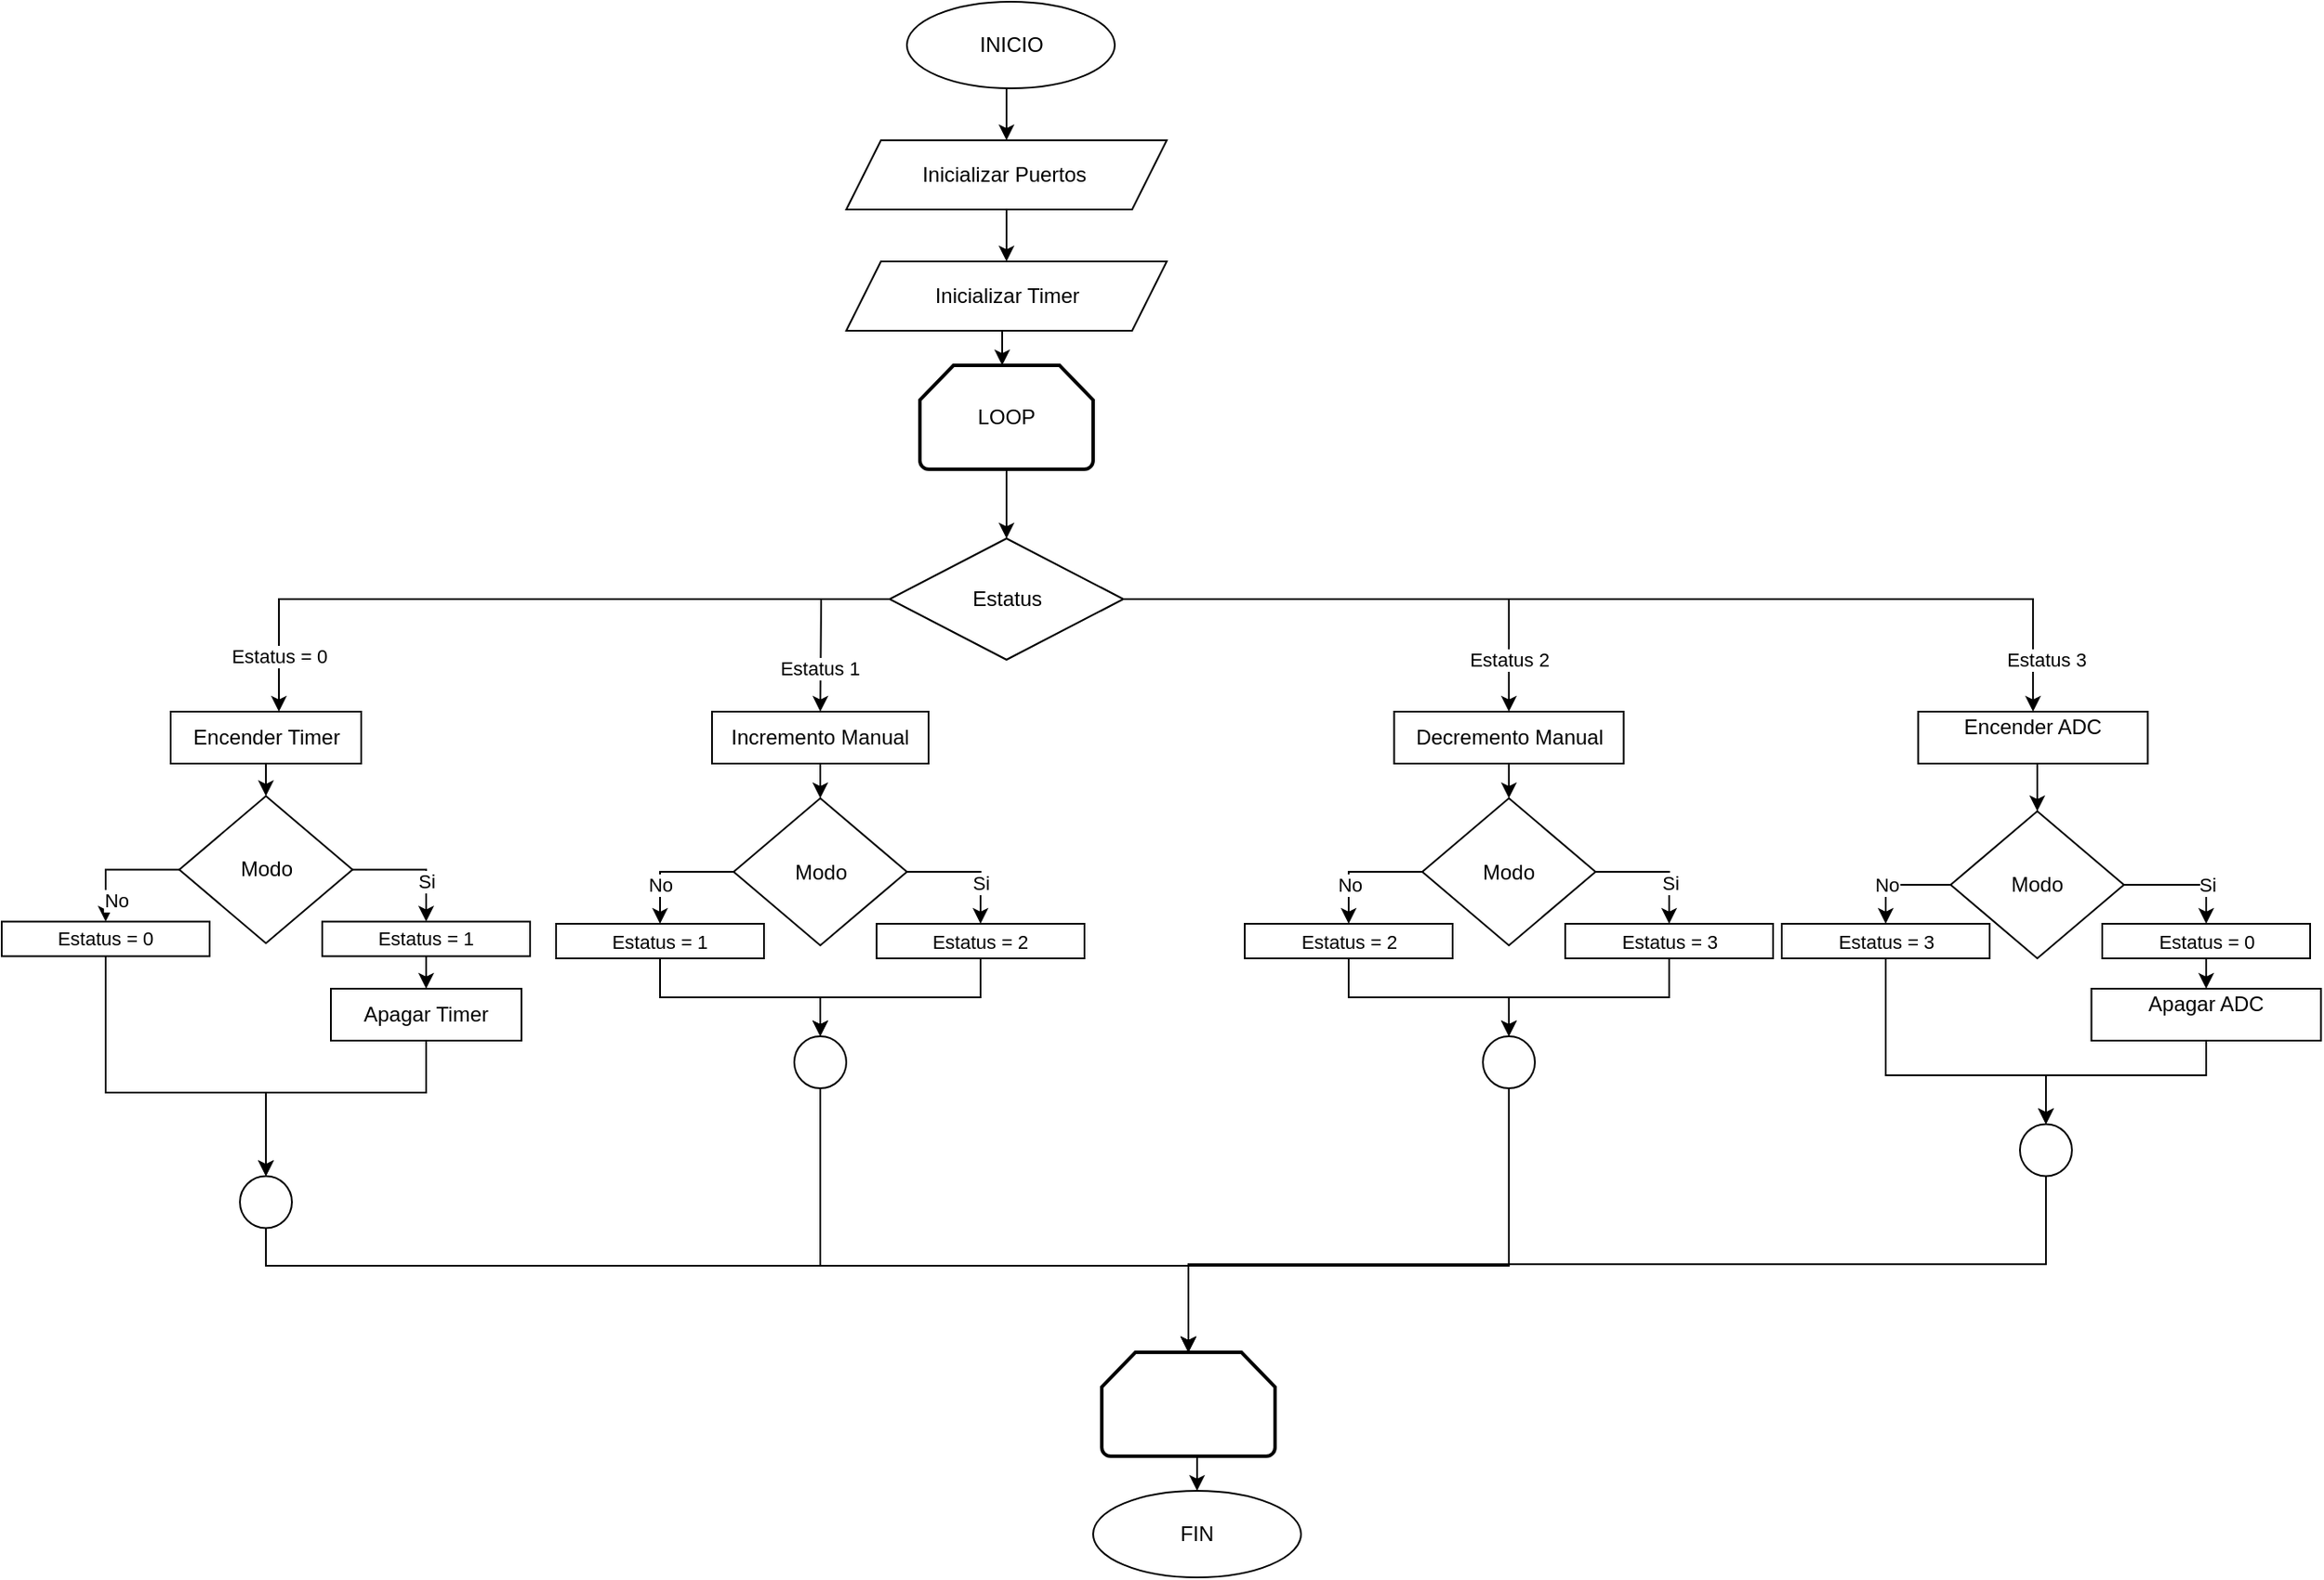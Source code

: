<mxfile version="13.7.9" type="device"><diagram id="RkzGUc-kI-moD2gNVPd8" name="Página-1"><mxGraphModel dx="2031" dy="1174" grid="1" gridSize="10" guides="1" tooltips="1" connect="1" arrows="1" fold="1" page="1" pageScale="1" pageWidth="827" pageHeight="1169" math="0" shadow="0"><root><mxCell id="0"/><mxCell id="1" parent="0"/><mxCell id="6w7ksUkx7kXePMUprL4W-3" style="edgeStyle=orthogonalEdgeStyle;rounded=0;orthogonalLoop=1;jettySize=auto;html=1;exitX=0.5;exitY=1;exitDx=0;exitDy=0;entryX=0.5;entryY=0;entryDx=0;entryDy=0;" edge="1" parent="1" source="VUDF60SN61y1hMehMgix-1" target="6w7ksUkx7kXePMUprL4W-1"><mxGeometry relative="1" as="geometry"/></mxCell><mxCell id="VUDF60SN61y1hMehMgix-1" value="INICIO" style="ellipse;whiteSpace=wrap;html=1;" parent="1" vertex="1"><mxGeometry x="542.5" y="20" width="120" height="50" as="geometry"/></mxCell><mxCell id="utSMOVzyPC9BEFkmDnKb-136" style="edgeStyle=orthogonalEdgeStyle;rounded=0;orthogonalLoop=1;jettySize=auto;html=1;exitX=0.5;exitY=1;exitDx=0;exitDy=0;exitPerimeter=0;" parent="1" source="VUDF60SN61y1hMehMgix-3" target="utSMOVzyPC9BEFkmDnKb-1" edge="1"><mxGeometry relative="1" as="geometry"/></mxCell><mxCell id="VUDF60SN61y1hMehMgix-3" value="LOOP" style="strokeWidth=2;html=1;shape=mxgraph.flowchart.loop_limit;whiteSpace=wrap;" parent="1" vertex="1"><mxGeometry x="550" y="230" width="100" height="60" as="geometry"/></mxCell><mxCell id="JSBFssbvFmGR2ezGC-rq-27" style="edgeStyle=orthogonalEdgeStyle;rounded=0;orthogonalLoop=1;jettySize=auto;html=1;exitX=0.5;exitY=1;exitDx=0;exitDy=0;exitPerimeter=0;entryX=0.5;entryY=0;entryDx=0;entryDy=0;" parent="1" source="VUDF60SN61y1hMehMgix-4" target="VUDF60SN61y1hMehMgix-5" edge="1"><mxGeometry relative="1" as="geometry"/></mxCell><mxCell id="VUDF60SN61y1hMehMgix-4" value="" style="strokeWidth=2;html=1;shape=mxgraph.flowchart.loop_limit;whiteSpace=wrap;" parent="1" vertex="1"><mxGeometry x="655" y="800" width="100" height="60" as="geometry"/></mxCell><mxCell id="VUDF60SN61y1hMehMgix-5" value="FIN" style="ellipse;whiteSpace=wrap;html=1;" parent="1" vertex="1"><mxGeometry x="650" y="880" width="120" height="50" as="geometry"/></mxCell><mxCell id="J6BRTuq1hJfzdSf7stNh-5" style="edgeStyle=orthogonalEdgeStyle;rounded=0;orthogonalLoop=1;jettySize=auto;html=1;exitX=0.5;exitY=1;exitDx=0;exitDy=0;entryX=0.5;entryY=0;entryDx=0;entryDy=0;" parent="1" source="JSBFssbvFmGR2ezGC-rq-1" edge="1"><mxGeometry relative="1" as="geometry"><mxPoint x="597.5" y="230" as="targetPoint"/></mxGeometry></mxCell><mxCell id="JSBFssbvFmGR2ezGC-rq-1" value="Inicializar Timer" style="shape=parallelogram;perimeter=parallelogramPerimeter;whiteSpace=wrap;html=1;fixedSize=1;" parent="1" vertex="1"><mxGeometry x="507.5" y="170" width="185" height="40" as="geometry"/></mxCell><mxCell id="utSMOVzyPC9BEFkmDnKb-2" style="edgeStyle=orthogonalEdgeStyle;rounded=0;orthogonalLoop=1;jettySize=auto;html=1;exitX=0;exitY=0.5;exitDx=0;exitDy=0;" parent="1" source="utSMOVzyPC9BEFkmDnKb-1" edge="1" target="utSMOVzyPC9BEFkmDnKb-6"><mxGeometry relative="1" as="geometry"><mxPoint x="240" y="430" as="targetPoint"/><Array as="points"><mxPoint x="180" y="365"/></Array></mxGeometry></mxCell><mxCell id="utSMOVzyPC9BEFkmDnKb-4" value="Estatus = 0" style="edgeLabel;html=1;align=center;verticalAlign=middle;resizable=0;points=[];" parent="utSMOVzyPC9BEFkmDnKb-2" vertex="1" connectable="0"><mxGeometry x="0.918" relative="1" as="geometry"><mxPoint y="-15.39" as="offset"/></mxGeometry></mxCell><mxCell id="utSMOVzyPC9BEFkmDnKb-38" style="edgeStyle=orthogonalEdgeStyle;rounded=0;orthogonalLoop=1;jettySize=auto;html=1;exitX=0;exitY=0.5;exitDx=0;exitDy=0;" parent="1" source="utSMOVzyPC9BEFkmDnKb-1" edge="1"><mxGeometry relative="1" as="geometry"><mxPoint x="492.5" y="430" as="targetPoint"/></mxGeometry></mxCell><mxCell id="utSMOVzyPC9BEFkmDnKb-39" value="Estatus 1" style="edgeLabel;html=1;align=center;verticalAlign=middle;resizable=0;points=[];" parent="utSMOVzyPC9BEFkmDnKb-38" vertex="1" connectable="0"><mxGeometry x="0.521" y="-1" relative="1" as="geometry"><mxPoint as="offset"/></mxGeometry></mxCell><mxCell id="utSMOVzyPC9BEFkmDnKb-83" style="edgeStyle=orthogonalEdgeStyle;rounded=0;orthogonalLoop=1;jettySize=auto;html=1;exitX=1;exitY=0.5;exitDx=0;exitDy=0;entryX=0.5;entryY=0;entryDx=0;entryDy=0;" parent="1" source="utSMOVzyPC9BEFkmDnKb-1" target="utSMOVzyPC9BEFkmDnKb-58" edge="1"><mxGeometry relative="1" as="geometry"/></mxCell><mxCell id="utSMOVzyPC9BEFkmDnKb-131" style="edgeStyle=orthogonalEdgeStyle;rounded=0;orthogonalLoop=1;jettySize=auto;html=1;exitX=1;exitY=0.5;exitDx=0;exitDy=0;" parent="1" source="utSMOVzyPC9BEFkmDnKb-1" target="utSMOVzyPC9BEFkmDnKb-89" edge="1"><mxGeometry relative="1" as="geometry"/></mxCell><mxCell id="utSMOVzyPC9BEFkmDnKb-1" value="Estatus" style="rhombus;whiteSpace=wrap;html=1;" parent="1" vertex="1"><mxGeometry x="532.5" y="330" width="135" height="70" as="geometry"/></mxCell><mxCell id="6w7ksUkx7kXePMUprL4W-5" style="edgeStyle=orthogonalEdgeStyle;rounded=0;orthogonalLoop=1;jettySize=auto;html=1;exitX=0.5;exitY=1;exitDx=0;exitDy=0;entryX=0.5;entryY=0;entryDx=0;entryDy=0;" edge="1" parent="1" source="utSMOVzyPC9BEFkmDnKb-6" target="utSMOVzyPC9BEFkmDnKb-22"><mxGeometry relative="1" as="geometry"/></mxCell><mxCell id="utSMOVzyPC9BEFkmDnKb-6" value="Encender Timer" style="rounded=0;whiteSpace=wrap;html=1;" parent="1" vertex="1"><mxGeometry x="117.5" y="430" width="110" height="30" as="geometry"/></mxCell><mxCell id="utSMOVzyPC9BEFkmDnKb-18" style="edgeStyle=orthogonalEdgeStyle;rounded=0;orthogonalLoop=1;jettySize=auto;html=1;exitX=1;exitY=0.5;exitDx=0;exitDy=0;" parent="1" source="utSMOVzyPC9BEFkmDnKb-22" target="utSMOVzyPC9BEFkmDnKb-24" edge="1"><mxGeometry relative="1" as="geometry"><mxPoint x="265" y="581.25" as="targetPoint"/></mxGeometry></mxCell><mxCell id="utSMOVzyPC9BEFkmDnKb-19" value="Si" style="edgeLabel;html=1;align=center;verticalAlign=middle;resizable=0;points=[];" parent="utSMOVzyPC9BEFkmDnKb-18" vertex="1" connectable="0"><mxGeometry x="0.633" y="1" relative="1" as="geometry"><mxPoint x="-1.01" y="-9.87" as="offset"/></mxGeometry></mxCell><mxCell id="utSMOVzyPC9BEFkmDnKb-20" style="edgeStyle=orthogonalEdgeStyle;rounded=0;orthogonalLoop=1;jettySize=auto;html=1;exitX=0;exitY=0.5;exitDx=0;exitDy=0;" parent="1" source="utSMOVzyPC9BEFkmDnKb-22" target="utSMOVzyPC9BEFkmDnKb-26" edge="1"><mxGeometry relative="1" as="geometry"/></mxCell><mxCell id="utSMOVzyPC9BEFkmDnKb-21" value="No" style="edgeLabel;html=1;align=center;verticalAlign=middle;resizable=0;points=[];" parent="utSMOVzyPC9BEFkmDnKb-20" vertex="1" connectable="0"><mxGeometry x="0.022" y="17" relative="1" as="geometry"><mxPoint as="offset"/></mxGeometry></mxCell><mxCell id="utSMOVzyPC9BEFkmDnKb-22" value="Modo" style="rhombus;whiteSpace=wrap;html=1;" parent="1" vertex="1"><mxGeometry x="122.5" y="478.75" width="100" height="85" as="geometry"/></mxCell><mxCell id="6w7ksUkx7kXePMUprL4W-7" style="edgeStyle=orthogonalEdgeStyle;rounded=0;orthogonalLoop=1;jettySize=auto;html=1;exitX=0.5;exitY=1;exitDx=0;exitDy=0;entryX=0.5;entryY=0;entryDx=0;entryDy=0;" edge="1" parent="1" source="utSMOVzyPC9BEFkmDnKb-24" target="6w7ksUkx7kXePMUprL4W-6"><mxGeometry relative="1" as="geometry"/></mxCell><mxCell id="utSMOVzyPC9BEFkmDnKb-24" value="&lt;span style=&quot;font-size: 11px ; background-color: rgb(255 , 255 , 255)&quot;&gt;Estatus = 1&lt;/span&gt;" style="rounded=0;whiteSpace=wrap;html=1;" parent="1" vertex="1"><mxGeometry x="205" y="551.25" width="120" height="20" as="geometry"/></mxCell><mxCell id="utSMOVzyPC9BEFkmDnKb-30" style="edgeStyle=orthogonalEdgeStyle;rounded=0;orthogonalLoop=1;jettySize=auto;html=1;exitX=0.5;exitY=1;exitDx=0;exitDy=0;entryX=0.5;entryY=0;entryDx=0;entryDy=0;" parent="1" source="utSMOVzyPC9BEFkmDnKb-26" target="utSMOVzyPC9BEFkmDnKb-29" edge="1"><mxGeometry relative="1" as="geometry"><Array as="points"><mxPoint x="80" y="650"/><mxPoint x="173" y="650"/></Array></mxGeometry></mxCell><mxCell id="utSMOVzyPC9BEFkmDnKb-26" value="&lt;span style=&quot;font-size: 11px ; background-color: rgb(255 , 255 , 255)&quot;&gt;Estatus = 0&lt;/span&gt;" style="rounded=0;whiteSpace=wrap;html=1;" parent="1" vertex="1"><mxGeometry x="20" y="551.25" width="120" height="20" as="geometry"/></mxCell><mxCell id="6w7ksUkx7kXePMUprL4W-16" style="edgeStyle=orthogonalEdgeStyle;rounded=0;orthogonalLoop=1;jettySize=auto;html=1;exitX=0.5;exitY=1;exitDx=0;exitDy=0;" edge="1" parent="1" source="utSMOVzyPC9BEFkmDnKb-29" target="VUDF60SN61y1hMehMgix-4"><mxGeometry relative="1" as="geometry"><Array as="points"><mxPoint x="172" y="750"/><mxPoint x="705" y="750"/></Array></mxGeometry></mxCell><mxCell id="utSMOVzyPC9BEFkmDnKb-29" value="" style="ellipse;whiteSpace=wrap;html=1;aspect=fixed;" parent="1" vertex="1"><mxGeometry x="157.5" y="698.25" width="30" height="30" as="geometry"/></mxCell><mxCell id="6w7ksUkx7kXePMUprL4W-4" style="edgeStyle=orthogonalEdgeStyle;rounded=0;orthogonalLoop=1;jettySize=auto;html=1;exitX=0.5;exitY=1;exitDx=0;exitDy=0;entryX=0.5;entryY=0;entryDx=0;entryDy=0;" edge="1" parent="1" source="utSMOVzyPC9BEFkmDnKb-37" target="utSMOVzyPC9BEFkmDnKb-45"><mxGeometry relative="1" as="geometry"/></mxCell><mxCell id="utSMOVzyPC9BEFkmDnKb-37" value="&lt;div&gt;Incremento Manual&lt;/div&gt;" style="rounded=0;whiteSpace=wrap;html=1;" parent="1" vertex="1"><mxGeometry x="430" y="430" width="125" height="30" as="geometry"/></mxCell><mxCell id="utSMOVzyPC9BEFkmDnKb-41" style="edgeStyle=orthogonalEdgeStyle;rounded=0;orthogonalLoop=1;jettySize=auto;html=1;exitX=1;exitY=0.5;exitDx=0;exitDy=0;" parent="1" source="utSMOVzyPC9BEFkmDnKb-45" target="utSMOVzyPC9BEFkmDnKb-47" edge="1"><mxGeometry relative="1" as="geometry"><mxPoint x="585" y="582.5" as="targetPoint"/></mxGeometry></mxCell><mxCell id="utSMOVzyPC9BEFkmDnKb-42" value="Si" style="edgeLabel;html=1;align=center;verticalAlign=middle;resizable=0;points=[];" parent="utSMOVzyPC9BEFkmDnKb-41" vertex="1" connectable="0"><mxGeometry x="0.633" y="1" relative="1" as="geometry"><mxPoint x="-1.01" y="-9.87" as="offset"/></mxGeometry></mxCell><mxCell id="utSMOVzyPC9BEFkmDnKb-43" style="edgeStyle=orthogonalEdgeStyle;rounded=0;orthogonalLoop=1;jettySize=auto;html=1;exitX=0;exitY=0.5;exitDx=0;exitDy=0;" parent="1" source="utSMOVzyPC9BEFkmDnKb-45" target="utSMOVzyPC9BEFkmDnKb-49" edge="1"><mxGeometry relative="1" as="geometry"/></mxCell><mxCell id="utSMOVzyPC9BEFkmDnKb-44" value="No" style="edgeLabel;html=1;align=center;verticalAlign=middle;resizable=0;points=[];" parent="utSMOVzyPC9BEFkmDnKb-43" vertex="1" connectable="0"><mxGeometry x="0.022" y="17" relative="1" as="geometry"><mxPoint x="-5.53" y="-9.51" as="offset"/></mxGeometry></mxCell><mxCell id="utSMOVzyPC9BEFkmDnKb-45" value="Modo" style="rhombus;whiteSpace=wrap;html=1;" parent="1" vertex="1"><mxGeometry x="442.5" y="480" width="100" height="85" as="geometry"/></mxCell><mxCell id="utSMOVzyPC9BEFkmDnKb-46" style="edgeStyle=orthogonalEdgeStyle;rounded=0;orthogonalLoop=1;jettySize=auto;html=1;exitX=0.5;exitY=1;exitDx=0;exitDy=0;entryX=0.5;entryY=0;entryDx=0;entryDy=0;" parent="1" source="utSMOVzyPC9BEFkmDnKb-47" target="utSMOVzyPC9BEFkmDnKb-50" edge="1"><mxGeometry relative="1" as="geometry"/></mxCell><mxCell id="utSMOVzyPC9BEFkmDnKb-47" value="&lt;span style=&quot;font-size: 11px ; background-color: rgb(255 , 255 , 255)&quot;&gt;Estatus = 2&lt;/span&gt;" style="rounded=0;whiteSpace=wrap;html=1;" parent="1" vertex="1"><mxGeometry x="525" y="552.5" width="120" height="20" as="geometry"/></mxCell><mxCell id="utSMOVzyPC9BEFkmDnKb-48" style="edgeStyle=orthogonalEdgeStyle;rounded=0;orthogonalLoop=1;jettySize=auto;html=1;exitX=0.5;exitY=1;exitDx=0;exitDy=0;entryX=0.5;entryY=0;entryDx=0;entryDy=0;" parent="1" source="utSMOVzyPC9BEFkmDnKb-49" target="utSMOVzyPC9BEFkmDnKb-50" edge="1"><mxGeometry relative="1" as="geometry"/></mxCell><mxCell id="utSMOVzyPC9BEFkmDnKb-49" value="&lt;span style=&quot;font-size: 11px ; background-color: rgb(255 , 255 , 255)&quot;&gt;Estatus = 1&lt;/span&gt;" style="rounded=0;whiteSpace=wrap;html=1;" parent="1" vertex="1"><mxGeometry x="340" y="552.5" width="120" height="20" as="geometry"/></mxCell><mxCell id="6w7ksUkx7kXePMUprL4W-17" style="edgeStyle=orthogonalEdgeStyle;rounded=0;orthogonalLoop=1;jettySize=auto;html=1;exitX=0.5;exitY=1;exitDx=0;exitDy=0;" edge="1" parent="1" source="utSMOVzyPC9BEFkmDnKb-50" target="VUDF60SN61y1hMehMgix-4"><mxGeometry relative="1" as="geometry"><Array as="points"><mxPoint x="492" y="750"/><mxPoint x="705" y="750"/></Array></mxGeometry></mxCell><mxCell id="utSMOVzyPC9BEFkmDnKb-50" value="" style="ellipse;whiteSpace=wrap;html=1;aspect=fixed;" parent="1" vertex="1"><mxGeometry x="477.5" y="617.5" width="30" height="30" as="geometry"/></mxCell><mxCell id="6w7ksUkx7kXePMUprL4W-9" style="edgeStyle=orthogonalEdgeStyle;rounded=0;orthogonalLoop=1;jettySize=auto;html=1;exitX=0.5;exitY=1;exitDx=0;exitDy=0;entryX=0.5;entryY=0;entryDx=0;entryDy=0;" edge="1" parent="1" source="utSMOVzyPC9BEFkmDnKb-58" target="utSMOVzyPC9BEFkmDnKb-76"><mxGeometry relative="1" as="geometry"/></mxCell><mxCell id="utSMOVzyPC9BEFkmDnKb-58" value="Decremento Manual" style="rounded=0;whiteSpace=wrap;html=1;" parent="1" vertex="1"><mxGeometry x="823.75" y="430" width="132.5" height="30" as="geometry"/></mxCell><mxCell id="utSMOVzyPC9BEFkmDnKb-72" style="edgeStyle=orthogonalEdgeStyle;rounded=0;orthogonalLoop=1;jettySize=auto;html=1;exitX=1;exitY=0.5;exitDx=0;exitDy=0;" parent="1" source="utSMOVzyPC9BEFkmDnKb-76" target="utSMOVzyPC9BEFkmDnKb-78" edge="1"><mxGeometry relative="1" as="geometry"><mxPoint x="982.5" y="582.5" as="targetPoint"/></mxGeometry></mxCell><mxCell id="utSMOVzyPC9BEFkmDnKb-73" value="Si" style="edgeLabel;html=1;align=center;verticalAlign=middle;resizable=0;points=[];" parent="utSMOVzyPC9BEFkmDnKb-72" vertex="1" connectable="0"><mxGeometry x="0.633" y="1" relative="1" as="geometry"><mxPoint x="-1.01" y="-9.87" as="offset"/></mxGeometry></mxCell><mxCell id="utSMOVzyPC9BEFkmDnKb-74" style="edgeStyle=orthogonalEdgeStyle;rounded=0;orthogonalLoop=1;jettySize=auto;html=1;exitX=0;exitY=0.5;exitDx=0;exitDy=0;" parent="1" source="utSMOVzyPC9BEFkmDnKb-76" target="utSMOVzyPC9BEFkmDnKb-80" edge="1"><mxGeometry relative="1" as="geometry"/></mxCell><mxCell id="utSMOVzyPC9BEFkmDnKb-75" value="No" style="edgeLabel;html=1;align=center;verticalAlign=middle;resizable=0;points=[];" parent="utSMOVzyPC9BEFkmDnKb-74" vertex="1" connectable="0"><mxGeometry x="0.022" y="17" relative="1" as="geometry"><mxPoint x="-5.41" y="-9.5" as="offset"/></mxGeometry></mxCell><mxCell id="utSMOVzyPC9BEFkmDnKb-76" value="Modo" style="rhombus;whiteSpace=wrap;html=1;" parent="1" vertex="1"><mxGeometry x="840" y="480" width="100" height="85" as="geometry"/></mxCell><mxCell id="utSMOVzyPC9BEFkmDnKb-77" style="edgeStyle=orthogonalEdgeStyle;rounded=0;orthogonalLoop=1;jettySize=auto;html=1;exitX=0.5;exitY=1;exitDx=0;exitDy=0;entryX=0.5;entryY=0;entryDx=0;entryDy=0;" parent="1" source="utSMOVzyPC9BEFkmDnKb-78" target="utSMOVzyPC9BEFkmDnKb-81" edge="1"><mxGeometry relative="1" as="geometry"/></mxCell><mxCell id="utSMOVzyPC9BEFkmDnKb-78" value="&lt;span style=&quot;font-size: 11px ; background-color: rgb(255 , 255 , 255)&quot;&gt;Estatus = 3&lt;/span&gt;" style="rounded=0;whiteSpace=wrap;html=1;" parent="1" vertex="1"><mxGeometry x="922.5" y="552.5" width="120" height="20" as="geometry"/></mxCell><mxCell id="utSMOVzyPC9BEFkmDnKb-79" style="edgeStyle=orthogonalEdgeStyle;rounded=0;orthogonalLoop=1;jettySize=auto;html=1;exitX=0.5;exitY=1;exitDx=0;exitDy=0;entryX=0.5;entryY=0;entryDx=0;entryDy=0;" parent="1" source="utSMOVzyPC9BEFkmDnKb-80" target="utSMOVzyPC9BEFkmDnKb-81" edge="1"><mxGeometry relative="1" as="geometry"/></mxCell><mxCell id="utSMOVzyPC9BEFkmDnKb-80" value="&lt;span style=&quot;font-size: 11px ; background-color: rgb(255 , 255 , 255)&quot;&gt;Estatus = 2&lt;/span&gt;" style="rounded=0;whiteSpace=wrap;html=1;" parent="1" vertex="1"><mxGeometry x="737.5" y="552.5" width="120" height="20" as="geometry"/></mxCell><mxCell id="6w7ksUkx7kXePMUprL4W-18" style="edgeStyle=orthogonalEdgeStyle;rounded=0;orthogonalLoop=1;jettySize=auto;html=1;exitX=0.5;exitY=1;exitDx=0;exitDy=0;entryX=0.5;entryY=0;entryDx=0;entryDy=0;entryPerimeter=0;" edge="1" parent="1" source="utSMOVzyPC9BEFkmDnKb-81" target="VUDF60SN61y1hMehMgix-4"><mxGeometry relative="1" as="geometry"><Array as="points"><mxPoint x="890" y="750"/><mxPoint x="705" y="750"/></Array></mxGeometry></mxCell><mxCell id="utSMOVzyPC9BEFkmDnKb-81" value="" style="ellipse;whiteSpace=wrap;html=1;aspect=fixed;" parent="1" vertex="1"><mxGeometry x="875" y="617.5" width="30" height="30" as="geometry"/></mxCell><mxCell id="utSMOVzyPC9BEFkmDnKb-84" value="Estatus 2" style="edgeLabel;html=1;align=center;verticalAlign=middle;resizable=0;points=[];" parent="1" vertex="1" connectable="0"><mxGeometry x="890" y="400" as="geometry"/></mxCell><mxCell id="6w7ksUkx7kXePMUprL4W-10" style="edgeStyle=orthogonalEdgeStyle;rounded=0;orthogonalLoop=1;jettySize=auto;html=1;exitX=0.5;exitY=1;exitDx=0;exitDy=0;entryX=0.5;entryY=0;entryDx=0;entryDy=0;" edge="1" parent="1" source="utSMOVzyPC9BEFkmDnKb-89" target="utSMOVzyPC9BEFkmDnKb-107"><mxGeometry relative="1" as="geometry"/></mxCell><mxCell id="utSMOVzyPC9BEFkmDnKb-89" value="Encender ADC&lt;br&gt;&lt;p class=&quot;MsoNormal&quot;&gt;&lt;/p&gt;" style="rounded=0;whiteSpace=wrap;html=1;" parent="1" vertex="1"><mxGeometry x="1126.25" y="430" width="132.5" height="30" as="geometry"/></mxCell><mxCell id="utSMOVzyPC9BEFkmDnKb-103" style="edgeStyle=orthogonalEdgeStyle;rounded=0;orthogonalLoop=1;jettySize=auto;html=1;exitX=1;exitY=0.5;exitDx=0;exitDy=0;" parent="1" source="utSMOVzyPC9BEFkmDnKb-107" target="utSMOVzyPC9BEFkmDnKb-109" edge="1"><mxGeometry relative="1" as="geometry"><mxPoint x="1292.5" y="582.5" as="targetPoint"/></mxGeometry></mxCell><mxCell id="utSMOVzyPC9BEFkmDnKb-104" value="Si" style="edgeLabel;html=1;align=center;verticalAlign=middle;resizable=0;points=[];" parent="utSMOVzyPC9BEFkmDnKb-103" vertex="1" connectable="0"><mxGeometry x="0.633" y="1" relative="1" as="geometry"><mxPoint x="-1.01" y="-9.87" as="offset"/></mxGeometry></mxCell><mxCell id="utSMOVzyPC9BEFkmDnKb-105" style="edgeStyle=orthogonalEdgeStyle;rounded=0;orthogonalLoop=1;jettySize=auto;html=1;exitX=0;exitY=0.5;exitDx=0;exitDy=0;" parent="1" source="utSMOVzyPC9BEFkmDnKb-107" target="utSMOVzyPC9BEFkmDnKb-111" edge="1"><mxGeometry relative="1" as="geometry"/></mxCell><mxCell id="utSMOVzyPC9BEFkmDnKb-106" value="No" style="edgeLabel;html=1;align=center;verticalAlign=middle;resizable=0;points=[];" parent="utSMOVzyPC9BEFkmDnKb-105" vertex="1" connectable="0"><mxGeometry x="0.022" y="17" relative="1" as="geometry"><mxPoint x="-6.83" y="-17" as="offset"/></mxGeometry></mxCell><mxCell id="utSMOVzyPC9BEFkmDnKb-107" value="Modo" style="rhombus;whiteSpace=wrap;html=1;" parent="1" vertex="1"><mxGeometry x="1145" y="487.5" width="100" height="85" as="geometry"/></mxCell><mxCell id="6w7ksUkx7kXePMUprL4W-12" style="edgeStyle=orthogonalEdgeStyle;rounded=0;orthogonalLoop=1;jettySize=auto;html=1;exitX=0.5;exitY=1;exitDx=0;exitDy=0;entryX=0.5;entryY=0;entryDx=0;entryDy=0;" edge="1" parent="1" source="utSMOVzyPC9BEFkmDnKb-109" target="6w7ksUkx7kXePMUprL4W-11"><mxGeometry relative="1" as="geometry"/></mxCell><mxCell id="utSMOVzyPC9BEFkmDnKb-109" value="&lt;span style=&quot;font-size: 11px ; background-color: rgb(255 , 255 , 255)&quot;&gt;Estatus = 0&lt;/span&gt;" style="rounded=0;whiteSpace=wrap;html=1;" parent="1" vertex="1"><mxGeometry x="1232.5" y="552.5" width="120" height="20" as="geometry"/></mxCell><mxCell id="6w7ksUkx7kXePMUprL4W-15" style="edgeStyle=orthogonalEdgeStyle;rounded=0;orthogonalLoop=1;jettySize=auto;html=1;exitX=0.5;exitY=1;exitDx=0;exitDy=0;entryX=0.5;entryY=0;entryDx=0;entryDy=0;" edge="1" parent="1" source="utSMOVzyPC9BEFkmDnKb-111" target="utSMOVzyPC9BEFkmDnKb-112"><mxGeometry relative="1" as="geometry"><Array as="points"><mxPoint x="1108" y="640"/><mxPoint x="1200" y="640"/></Array></mxGeometry></mxCell><mxCell id="utSMOVzyPC9BEFkmDnKb-111" value="&lt;span style=&quot;font-size: 11px ; background-color: rgb(255 , 255 , 255)&quot;&gt;Estatus = 3&lt;/span&gt;" style="rounded=0;whiteSpace=wrap;html=1;" parent="1" vertex="1"><mxGeometry x="1047.5" y="552.5" width="120" height="20" as="geometry"/></mxCell><mxCell id="6w7ksUkx7kXePMUprL4W-19" style="edgeStyle=orthogonalEdgeStyle;rounded=0;orthogonalLoop=1;jettySize=auto;html=1;exitX=0.5;exitY=1;exitDx=0;exitDy=0;entryX=0.5;entryY=0;entryDx=0;entryDy=0;entryPerimeter=0;" edge="1" parent="1" source="utSMOVzyPC9BEFkmDnKb-112" target="VUDF60SN61y1hMehMgix-4"><mxGeometry relative="1" as="geometry"/></mxCell><mxCell id="utSMOVzyPC9BEFkmDnKb-112" value="" style="ellipse;whiteSpace=wrap;html=1;aspect=fixed;" parent="1" vertex="1"><mxGeometry x="1185" y="668.25" width="30" height="30" as="geometry"/></mxCell><mxCell id="utSMOVzyPC9BEFkmDnKb-113" value="Estatus 3" style="edgeLabel;html=1;align=center;verticalAlign=middle;resizable=0;points=[];" parent="1" vertex="1" connectable="0"><mxGeometry x="1200" y="400" as="geometry"/></mxCell><mxCell id="6w7ksUkx7kXePMUprL4W-2" style="edgeStyle=orthogonalEdgeStyle;rounded=0;orthogonalLoop=1;jettySize=auto;html=1;exitX=0.5;exitY=1;exitDx=0;exitDy=0;entryX=0.5;entryY=0;entryDx=0;entryDy=0;" edge="1" parent="1" source="6w7ksUkx7kXePMUprL4W-1" target="JSBFssbvFmGR2ezGC-rq-1"><mxGeometry relative="1" as="geometry"/></mxCell><mxCell id="6w7ksUkx7kXePMUprL4W-1" value="Inicializar Puertos&amp;nbsp;" style="shape=parallelogram;perimeter=parallelogramPerimeter;whiteSpace=wrap;html=1;fixedSize=1;" vertex="1" parent="1"><mxGeometry x="507.5" y="100" width="185" height="40" as="geometry"/></mxCell><mxCell id="6w7ksUkx7kXePMUprL4W-8" style="edgeStyle=orthogonalEdgeStyle;rounded=0;orthogonalLoop=1;jettySize=auto;html=1;exitX=0.5;exitY=1;exitDx=0;exitDy=0;entryX=0.5;entryY=0;entryDx=0;entryDy=0;" edge="1" parent="1" source="6w7ksUkx7kXePMUprL4W-6" target="utSMOVzyPC9BEFkmDnKb-29"><mxGeometry relative="1" as="geometry"><Array as="points"><mxPoint x="265" y="650"/><mxPoint x="173" y="650"/></Array></mxGeometry></mxCell><mxCell id="6w7ksUkx7kXePMUprL4W-6" value="Apagar Timer" style="rounded=0;whiteSpace=wrap;html=1;" vertex="1" parent="1"><mxGeometry x="210" y="590" width="110" height="30" as="geometry"/></mxCell><mxCell id="6w7ksUkx7kXePMUprL4W-14" style="edgeStyle=orthogonalEdgeStyle;rounded=0;orthogonalLoop=1;jettySize=auto;html=1;exitX=0.5;exitY=1;exitDx=0;exitDy=0;entryX=0.5;entryY=0;entryDx=0;entryDy=0;" edge="1" parent="1" source="6w7ksUkx7kXePMUprL4W-11" target="utSMOVzyPC9BEFkmDnKb-112"><mxGeometry relative="1" as="geometry"><Array as="points"><mxPoint x="1293" y="640"/><mxPoint x="1200" y="640"/></Array></mxGeometry></mxCell><mxCell id="6w7ksUkx7kXePMUprL4W-11" value="Apagar ADC&lt;br&gt;&lt;p class=&quot;MsoNormal&quot;&gt;&lt;/p&gt;" style="rounded=0;whiteSpace=wrap;html=1;" vertex="1" parent="1"><mxGeometry x="1226.25" y="590" width="132.5" height="30" as="geometry"/></mxCell></root></mxGraphModel></diagram></mxfile>